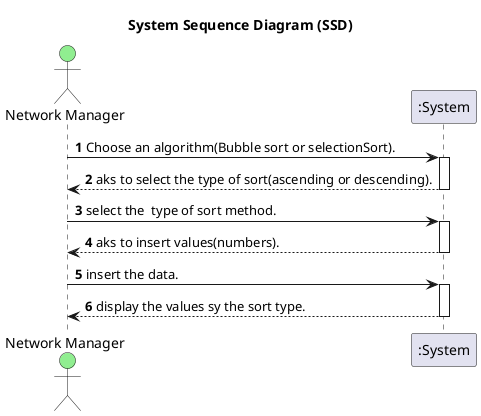 @startuml
skinparam monochrome false
skinparam packageStyle rectangle
skinparam shadowing false

title System Sequence Diagram (SSD)

' File sytling

'alt sytling
skinparam SequenceGroupHeaderFontColor green
skinparam SequenceGroupFontColor blue
skinparam SequenceGroupFontSize 15
'Middle text styling
'skinparam sequenceMessageAlign center
'skinparam sequenceMessageAlign direction
autonumber

actor "Network Manager" as NM #LightGreen
participant ":System" as System

NM->System:Choose an algorithm(Bubble sort or selectionSort).
activate System
System--> NM: aks to select the type of sort(ascending or descending).
deactivate System
NM-> System: select the  type of sort method.

activate System

System--> NM: aks to insert values(numbers).
deactivate System

NM-> System: insert the data.
activate System

System-->NM:display the values sy the sort type.
deactivate System




@enduml